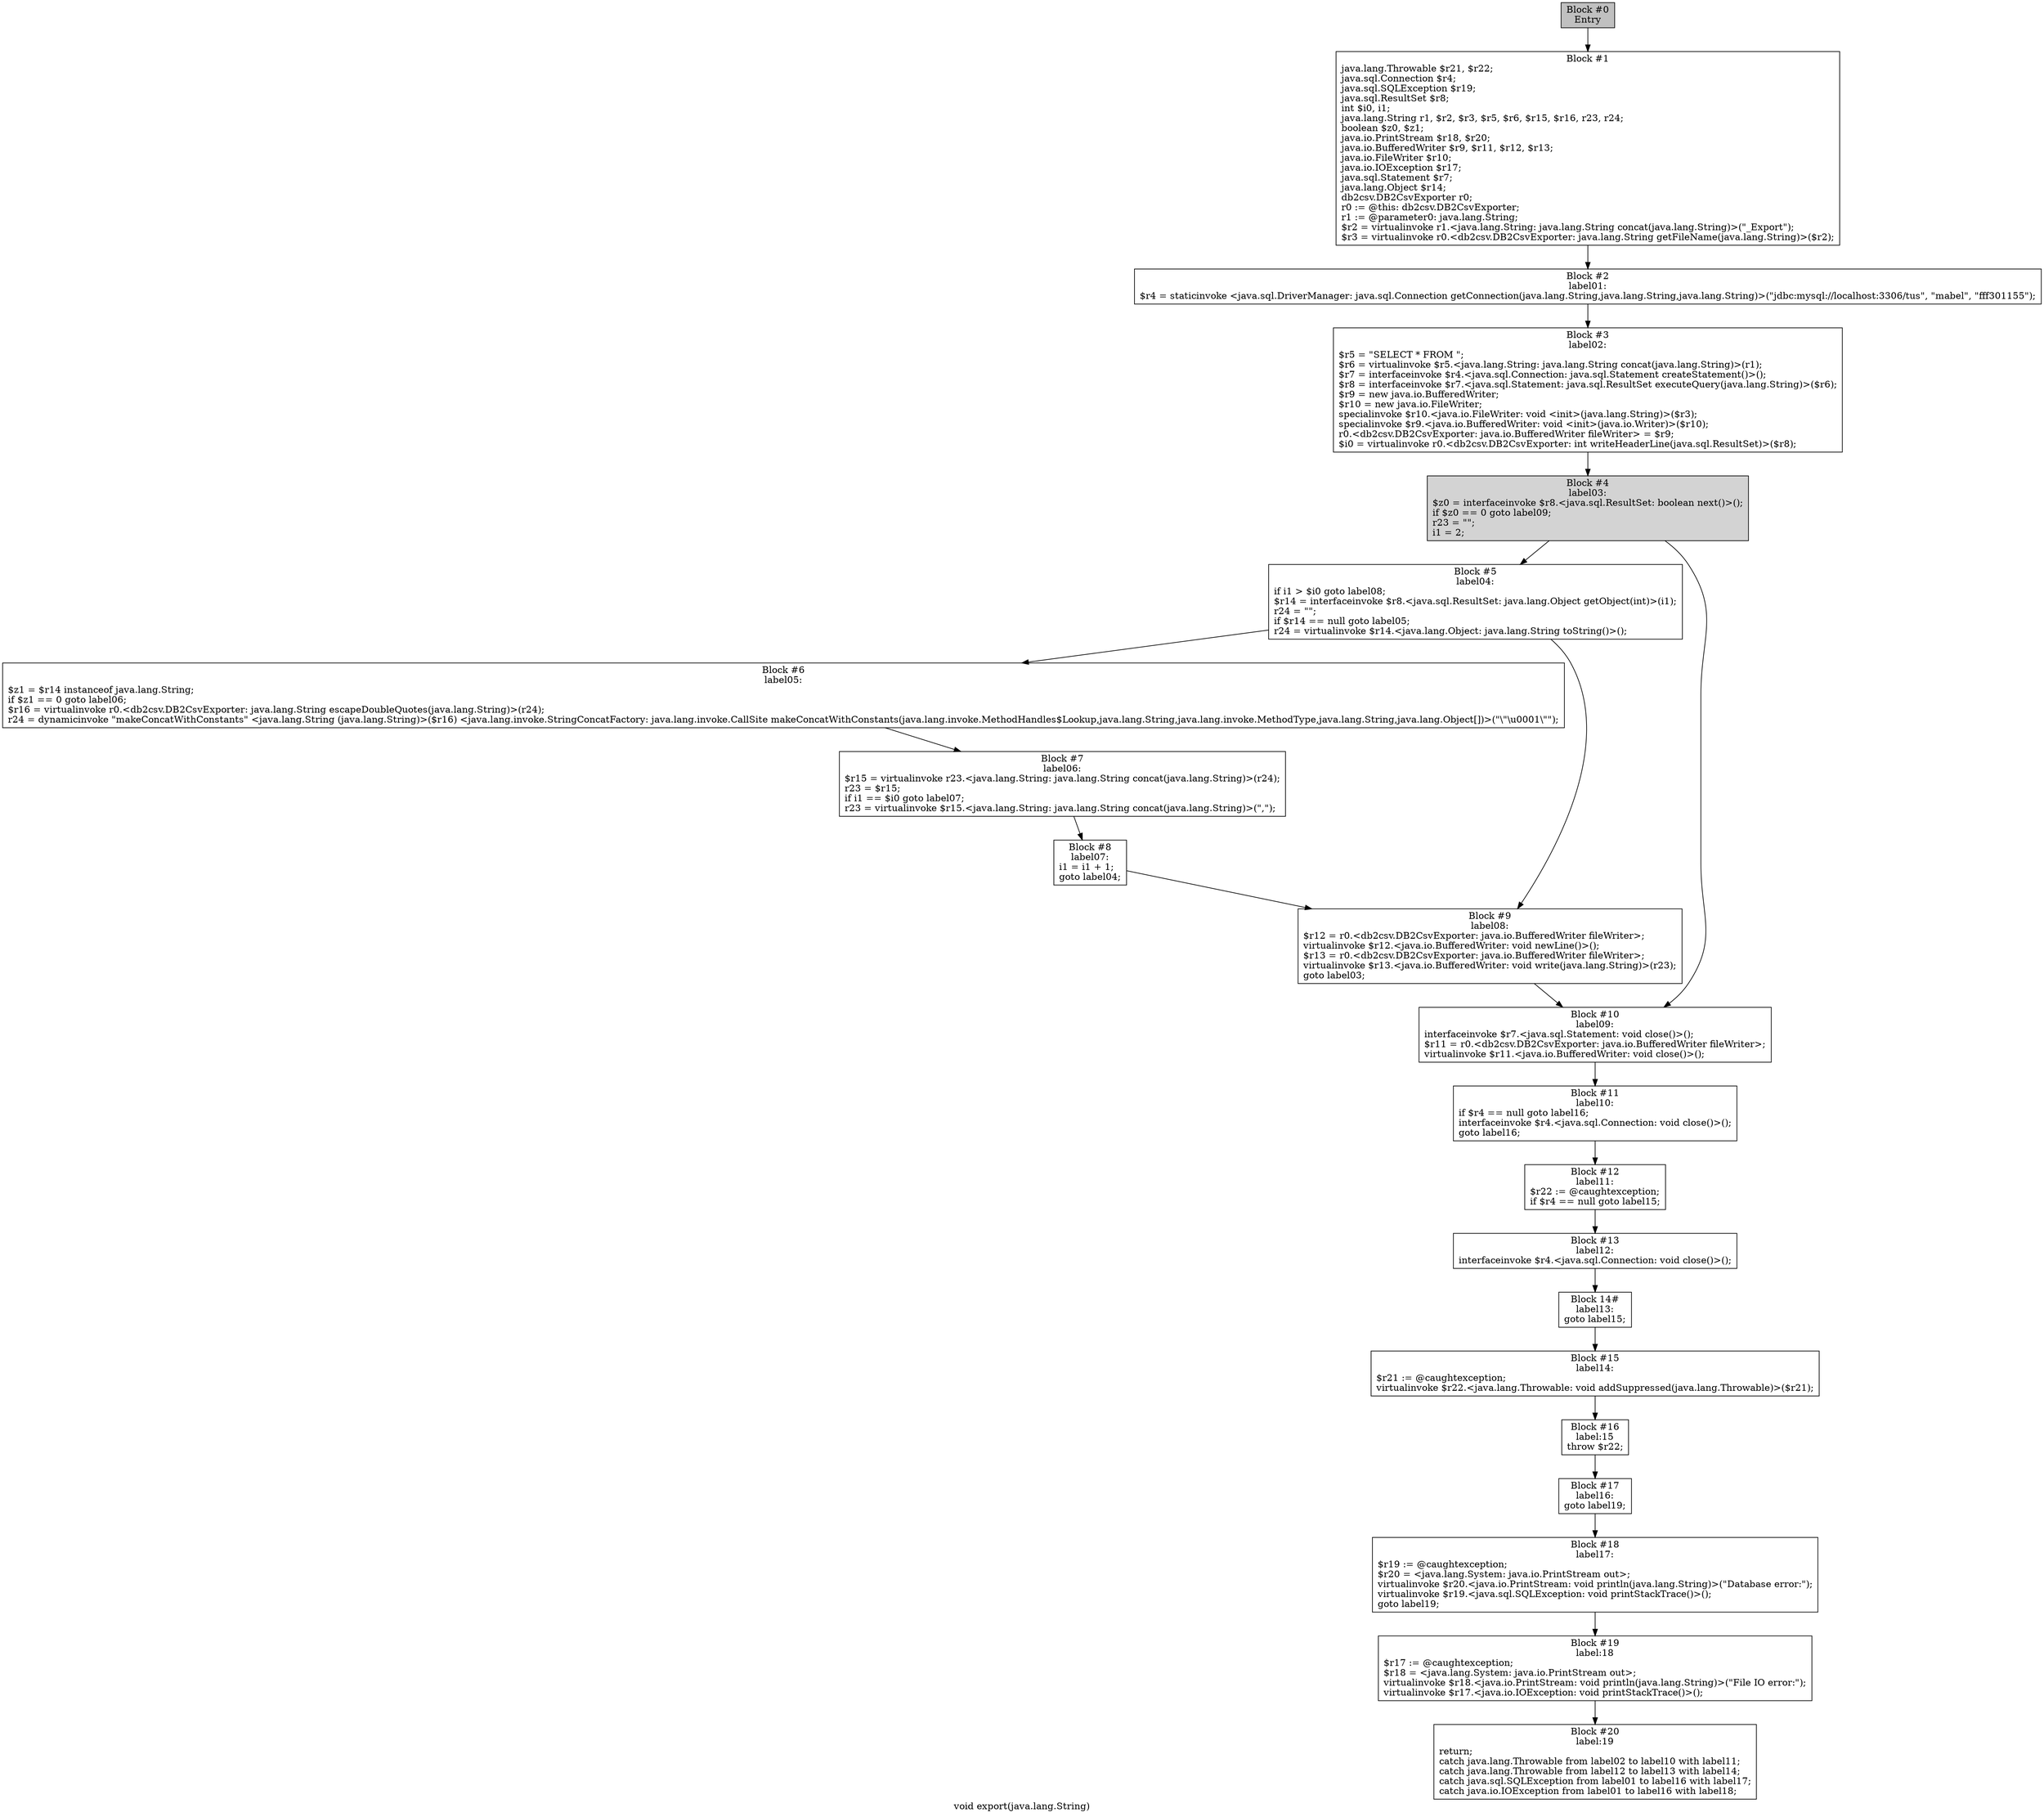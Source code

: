 digraph "void export(java.lang.String)" {
    label="void export(java.lang.String)";
    node [shape=box];
    "0" [style=filled,fillcolor=gray,label="Block #0\nEntry"];

    "1" [label="Block #1\njava.lang.Throwable $r21, $r22;\ljava.sql.Connection $r4;\ljava.sql.SQLException $r19;\ljava.sql.ResultSet $r8;\lint $i0, i1;\ljava.lang.String r1, $r2, $r3, $r5, $r6, $r15, $r16, r23, r24;\lboolean $z0, $z1;\ljava.io.PrintStream $r18, $r20;\ljava.io.BufferedWriter $r9, $r11, $r12, $r13;\ljava.io.FileWriter $r10;\ljava.io.IOException $r17;\ljava.sql.Statement $r7;\ljava.lang.Object $r14;\ldb2csv.DB2CsvExporter r0;\lr0 := @this: db2csv.DB2CsvExporter;\lr1 := @parameter0: java.lang.String;\l$r2 = virtualinvoke r1.<java.lang.String: java.lang.String concat(java.lang.String)>(\"_Export\");\l$r3 = virtualinvoke r0.<db2csv.DB2CsvExporter: java.lang.String getFileName(java.lang.String)>($r2);\l",];

    "2" [label="Block #2\nlabel01:\n$r4 = staticinvoke <java.sql.DriverManager: java.sql.Connection getConnection(java.lang.String,java.lang.String,java.lang.String)>(\"jdbc:mysql://localhost:3306/tus\", \"mabel\", \"fff301155\");\l",];

    "3" [label="Block #3\nlabel02:\n$r5 = \"SELECT * FROM \";\l$r6 = virtualinvoke $r5.<java.lang.String: java.lang.String concat(java.lang.String)>(r1);\l$r7 = interfaceinvoke $r4.<java.sql.Connection: java.sql.Statement createStatement()>();\l$r8 = interfaceinvoke $r7.<java.sql.Statement: java.sql.ResultSet executeQuery(java.lang.String)>($r6);\l$r9 = new java.io.BufferedWriter;\l$r10 = new java.io.FileWriter;\lspecialinvoke $r10.<java.io.FileWriter: void <init>(java.lang.String)>($r3);\lspecialinvoke $r9.<java.io.BufferedWriter: void <init>(java.io.Writer)>($r10);\lr0.<db2csv.DB2CsvExporter: java.io.BufferedWriter fileWriter> = $r9;\l$i0 = virtualinvoke r0.<db2csv.DB2CsvExporter: int writeHeaderLine(java.sql.ResultSet)>($r8);\l",];


    "4" [style=filled,fillcolor=lightgray,label="Block #4\nlabel03:\n$z0 = interfaceinvoke $r8.<java.sql.ResultSet: boolean next()>();\lif $z0 == 0 goto label09;\lr23 = \"\";\li1 = 2;\l",];

    "5" [label="Block #5\nlabel04:\nif i1 > $i0 goto label08;\l$r14 = interfaceinvoke $r8.<java.sql.ResultSet: java.lang.Object getObject(int)>(i1);\lr24 = \"\";\lif $r14 == null goto label05;\lr24 = virtualinvoke $r14.<java.lang.Object: java.lang.String toString()>();\l",];

    "6" [label="Block #6\nlabel05:\n$z1 = $r14 instanceof java.lang.String;\lif $z1 == 0 goto label06;\l$r16 = virtualinvoke r0.<db2csv.DB2CsvExporter: java.lang.String escapeDoubleQuotes(java.lang.String)>(r24);\lr24 = dynamicinvoke \"makeConcatWithConstants\" <java.lang.String (java.lang.String)>($r16) <java.lang.invoke.StringConcatFactory: java.lang.invoke.CallSite makeConcatWithConstants(java.lang.invoke.MethodHandles$Lookup,java.lang.String,java.lang.invoke.MethodType,java.lang.String,java.lang.Object[])>(\"\\\"\\u0001\\\"\");\l",];

    "7" [label="Block #7\nlabel06:\n$r15 = virtualinvoke r23.<java.lang.String: java.lang.String concat(java.lang.String)>(r24);\lr23 = $r15;\lif i1 == $i0 goto label07;\lr23 = virtualinvoke $r15.<java.lang.String: java.lang.String concat(java.lang.String)>(\",\");\l",];

    "8" [label="Block #8\nlabel07:\ni1 = i1 + 1;\lgoto label04;\l",];

    "9" [label="Block #9\nlabel08:\n$r12 = r0.<db2csv.DB2CsvExporter: java.io.BufferedWriter fileWriter>;\lvirtualinvoke $r12.<java.io.BufferedWriter: void newLine()>();\l$r13 = r0.<db2csv.DB2CsvExporter: java.io.BufferedWriter fileWriter>;\lvirtualinvoke $r13.<java.io.BufferedWriter: void write(java.lang.String)>(r23);\lgoto label03;\l",];

    "10" [label="Block #10\nlabel09:\ninterfaceinvoke $r7.<java.sql.Statement: void close()>();\l$r11 = r0.<db2csv.DB2CsvExporter: java.io.BufferedWriter fileWriter>;\lvirtualinvoke $r11.<java.io.BufferedWriter: void close()>();\l",];

    "11" [label="Block #11\nlabel10:\nif $r4 == null goto label16;\linterfaceinvoke $r4.<java.sql.Connection: void close()>();\lgoto label16;\l",];

    "12" [label="Block #12\nlabel11:\n$r22 := @caughtexception;\lif $r4 == null goto label15;\l",];

    "13" [label="Block #13\nlabel12:\ninterfaceinvoke $r4.<java.sql.Connection: void close()>();\l",];

    "14" [label="Block 14#\nlabel13:\ngoto label15;\l",];
    
    "15" [label="Block #15\nlabel14:\n$r21 := @caughtexception;\lvirtualinvoke $r22.<java.lang.Throwable: void addSuppressed(java.lang.Throwable)>($r21);\l",];
    
    "16" [label="Block #16\nlabel:15\nthrow $r22;\l",];
    
    "17" [label="Block #17\nlabel16:\ngoto label19;\l",];
    
    "18" [label="Block #18\nlabel17:\n$r19 := @caughtexception;\l$r20 = <java.lang.System: java.io.PrintStream out>;\lvirtualinvoke $r20.<java.io.PrintStream: void println(java.lang.String)>(\"Database error:\");\lvirtualinvoke $r19.<java.sql.SQLException: void printStackTrace()>();\lgoto label19;\l",];
    
    "19" [label="Block #19\nlabel:18\n$r17 := @caughtexception;\l$r18 = <java.lang.System: java.io.PrintStream out>;\lvirtualinvoke $r18.<java.io.PrintStream: void println(java.lang.String)>(\"File IO error:\");\lvirtualinvoke $r17.<java.io.IOException: void printStackTrace()>();\l",];
    
    "20" [label="Block #20\nlabel:19\nreturn;\lcatch java.lang.Throwable from label02 to label10 with label11;\lcatch java.lang.Throwable from label12 to label13 with label14;\lcatch java.sql.SQLException from label01 to label16 with label17;\lcatch java.io.IOException from label01 to label16 with label18;\l",];
    
    "0"->"1";
    "1"->"2";
    "2"->"3";
    "3"->"4";
    "4"->"5";
    "4"->"10";
    "5"->"6";
    "5"->"9";
    "6"->"7";
    "7"->"8";
    "8"->"9";
    "9"->"10";
    "10"->"11";
    "11"->"12";
    "12"->"13";
    "13"->"14";
    "14"->"15";
    "15"->"16";
    "16"->"17";
    "17"->"18";
    "18"->"19";
    "19"->"20";

}
